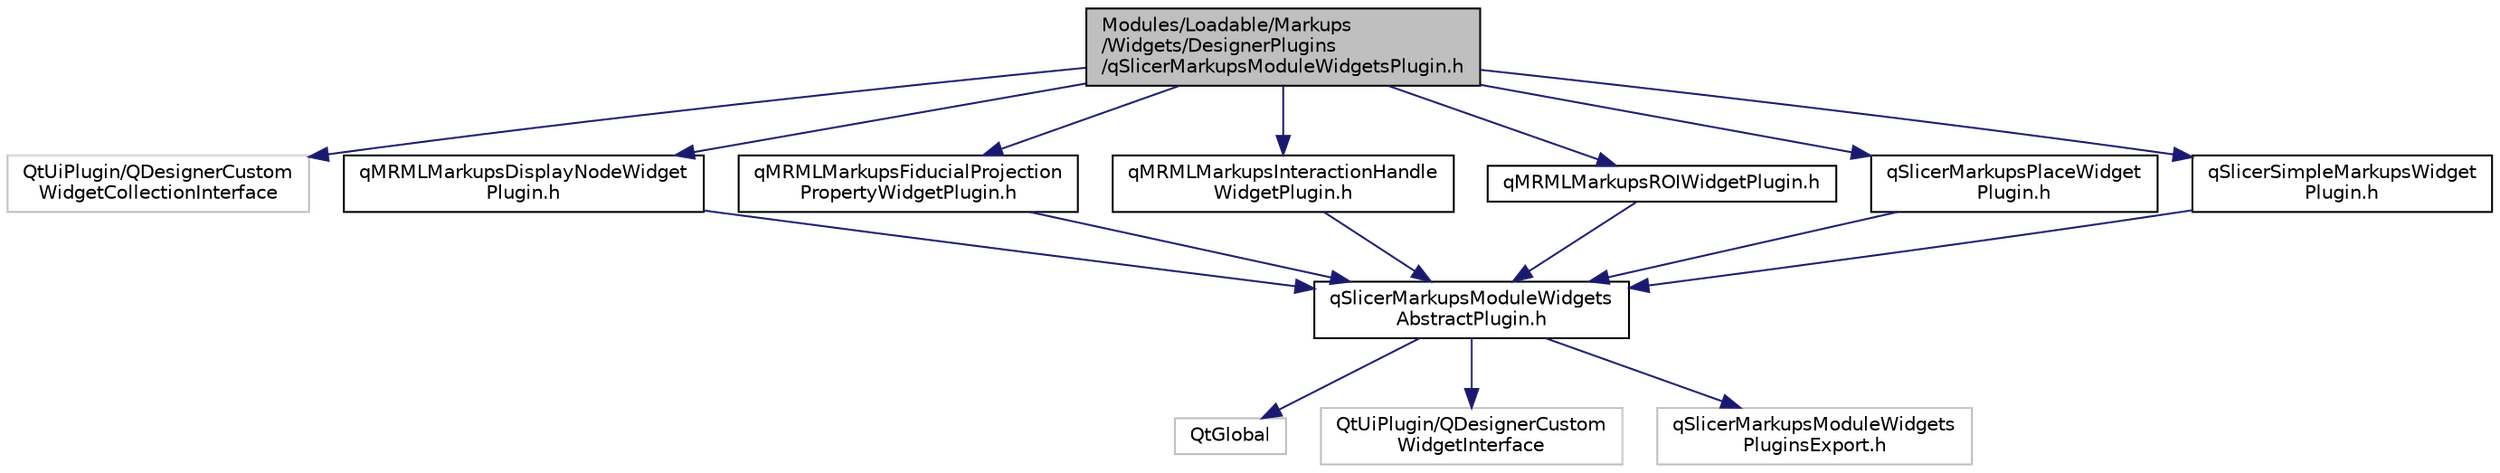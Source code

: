 digraph "Modules/Loadable/Markups/Widgets/DesignerPlugins/qSlicerMarkupsModuleWidgetsPlugin.h"
{
  bgcolor="transparent";
  edge [fontname="Helvetica",fontsize="10",labelfontname="Helvetica",labelfontsize="10"];
  node [fontname="Helvetica",fontsize="10",shape=record];
  Node0 [label="Modules/Loadable/Markups\l/Widgets/DesignerPlugins\l/qSlicerMarkupsModuleWidgetsPlugin.h",height=0.2,width=0.4,color="black", fillcolor="grey75", style="filled", fontcolor="black"];
  Node0 -> Node1 [color="midnightblue",fontsize="10",style="solid",fontname="Helvetica"];
  Node1 [label="QtUiPlugin/QDesignerCustom\lWidgetCollectionInterface",height=0.2,width=0.4,color="grey75"];
  Node0 -> Node2 [color="midnightblue",fontsize="10",style="solid",fontname="Helvetica"];
  Node2 [label="qMRMLMarkupsDisplayNodeWidget\lPlugin.h",height=0.2,width=0.4,color="black",URL="$qMRMLMarkupsDisplayNodeWidgetPlugin_8h.html"];
  Node2 -> Node3 [color="midnightblue",fontsize="10",style="solid",fontname="Helvetica"];
  Node3 [label="qSlicerMarkupsModuleWidgets\lAbstractPlugin.h",height=0.2,width=0.4,color="black",URL="$qSlicerMarkupsModuleWidgetsAbstractPlugin_8h.html"];
  Node3 -> Node4 [color="midnightblue",fontsize="10",style="solid",fontname="Helvetica"];
  Node4 [label="QtGlobal",height=0.2,width=0.4,color="grey75"];
  Node3 -> Node5 [color="midnightblue",fontsize="10",style="solid",fontname="Helvetica"];
  Node5 [label="QtUiPlugin/QDesignerCustom\lWidgetInterface",height=0.2,width=0.4,color="grey75"];
  Node3 -> Node6 [color="midnightblue",fontsize="10",style="solid",fontname="Helvetica"];
  Node6 [label="qSlicerMarkupsModuleWidgets\lPluginsExport.h",height=0.2,width=0.4,color="grey75"];
  Node0 -> Node7 [color="midnightblue",fontsize="10",style="solid",fontname="Helvetica"];
  Node7 [label="qMRMLMarkupsFiducialProjection\lPropertyWidgetPlugin.h",height=0.2,width=0.4,color="black",URL="$qMRMLMarkupsFiducialProjectionPropertyWidgetPlugin_8h.html"];
  Node7 -> Node3 [color="midnightblue",fontsize="10",style="solid",fontname="Helvetica"];
  Node0 -> Node8 [color="midnightblue",fontsize="10",style="solid",fontname="Helvetica"];
  Node8 [label="qMRMLMarkupsInteractionHandle\lWidgetPlugin.h",height=0.2,width=0.4,color="black",URL="$qMRMLMarkupsInteractionHandleWidgetPlugin_8h.html"];
  Node8 -> Node3 [color="midnightblue",fontsize="10",style="solid",fontname="Helvetica"];
  Node0 -> Node9 [color="midnightblue",fontsize="10",style="solid",fontname="Helvetica"];
  Node9 [label="qMRMLMarkupsROIWidgetPlugin.h",height=0.2,width=0.4,color="black",URL="$qMRMLMarkupsROIWidgetPlugin_8h.html"];
  Node9 -> Node3 [color="midnightblue",fontsize="10",style="solid",fontname="Helvetica"];
  Node0 -> Node10 [color="midnightblue",fontsize="10",style="solid",fontname="Helvetica"];
  Node10 [label="qSlicerMarkupsPlaceWidget\lPlugin.h",height=0.2,width=0.4,color="black",URL="$qSlicerMarkupsPlaceWidgetPlugin_8h.html"];
  Node10 -> Node3 [color="midnightblue",fontsize="10",style="solid",fontname="Helvetica"];
  Node0 -> Node11 [color="midnightblue",fontsize="10",style="solid",fontname="Helvetica"];
  Node11 [label="qSlicerSimpleMarkupsWidget\lPlugin.h",height=0.2,width=0.4,color="black",URL="$qSlicerSimpleMarkupsWidgetPlugin_8h.html"];
  Node11 -> Node3 [color="midnightblue",fontsize="10",style="solid",fontname="Helvetica"];
}
